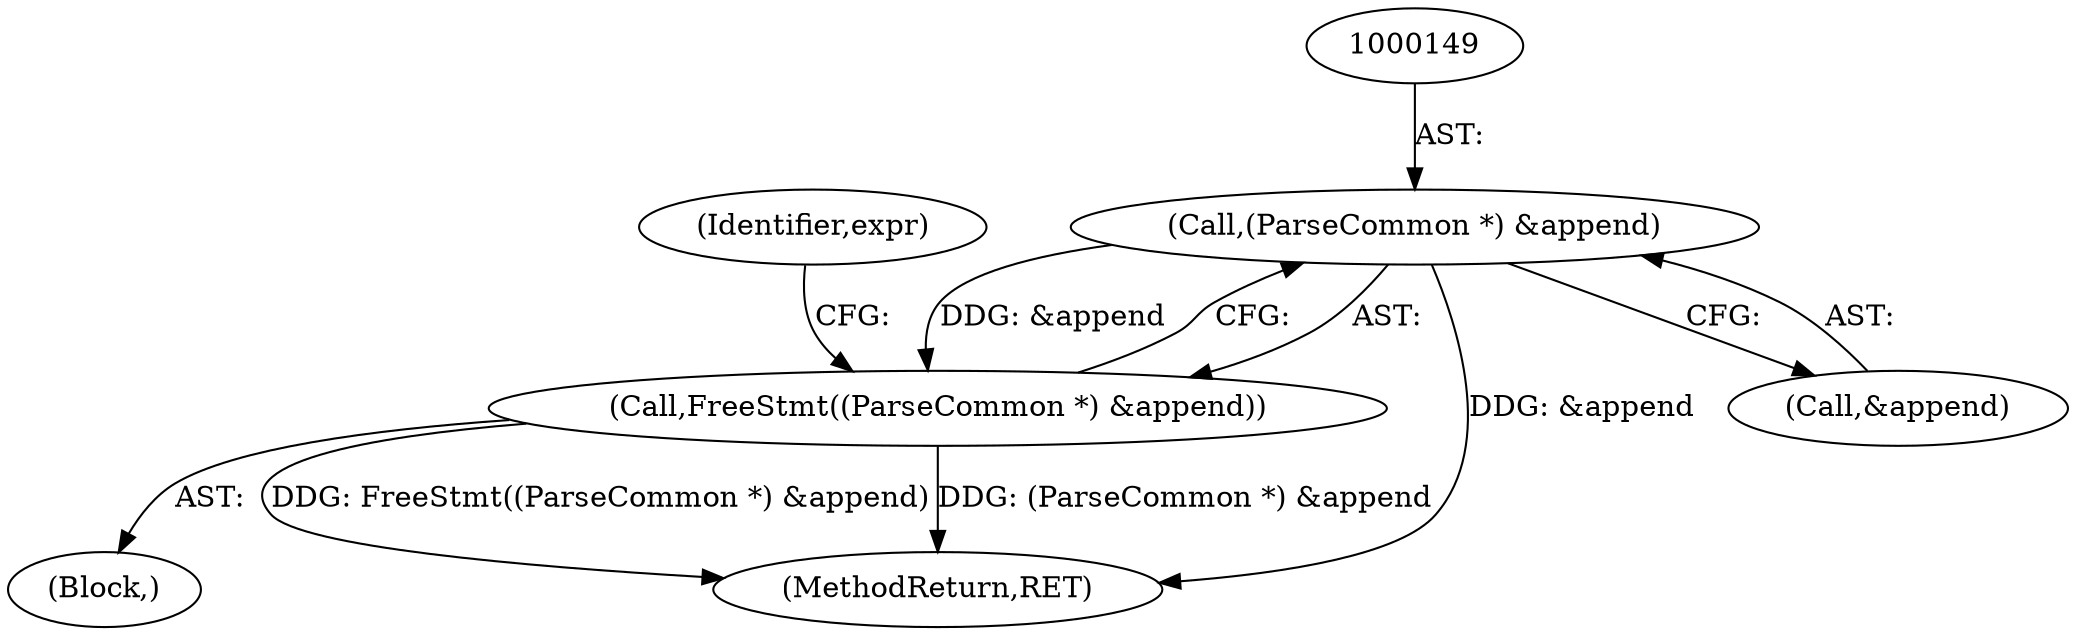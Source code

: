 digraph "1_libxkbcommon_c1e5ac16e77a21f87bdf3bc4dea61b037a17dddb@del" {
"1000148" [label="(Call,(ParseCommon *) &append)"];
"1000147" [label="(Call,FreeStmt((ParseCommon *) &append))"];
"1000148" [label="(Call,(ParseCommon *) &append)"];
"1000154" [label="(MethodReturn,RET)"];
"1000150" [label="(Call,&append)"];
"1000147" [label="(Call,FreeStmt((ParseCommon *) &append))"];
"1000103" [label="(Block,)"];
"1000153" [label="(Identifier,expr)"];
"1000148" -> "1000147"  [label="AST: "];
"1000148" -> "1000150"  [label="CFG: "];
"1000149" -> "1000148"  [label="AST: "];
"1000150" -> "1000148"  [label="AST: "];
"1000147" -> "1000148"  [label="CFG: "];
"1000148" -> "1000154"  [label="DDG: &append"];
"1000148" -> "1000147"  [label="DDG: &append"];
"1000147" -> "1000103"  [label="AST: "];
"1000153" -> "1000147"  [label="CFG: "];
"1000147" -> "1000154"  [label="DDG: (ParseCommon *) &append"];
"1000147" -> "1000154"  [label="DDG: FreeStmt((ParseCommon *) &append)"];
}
